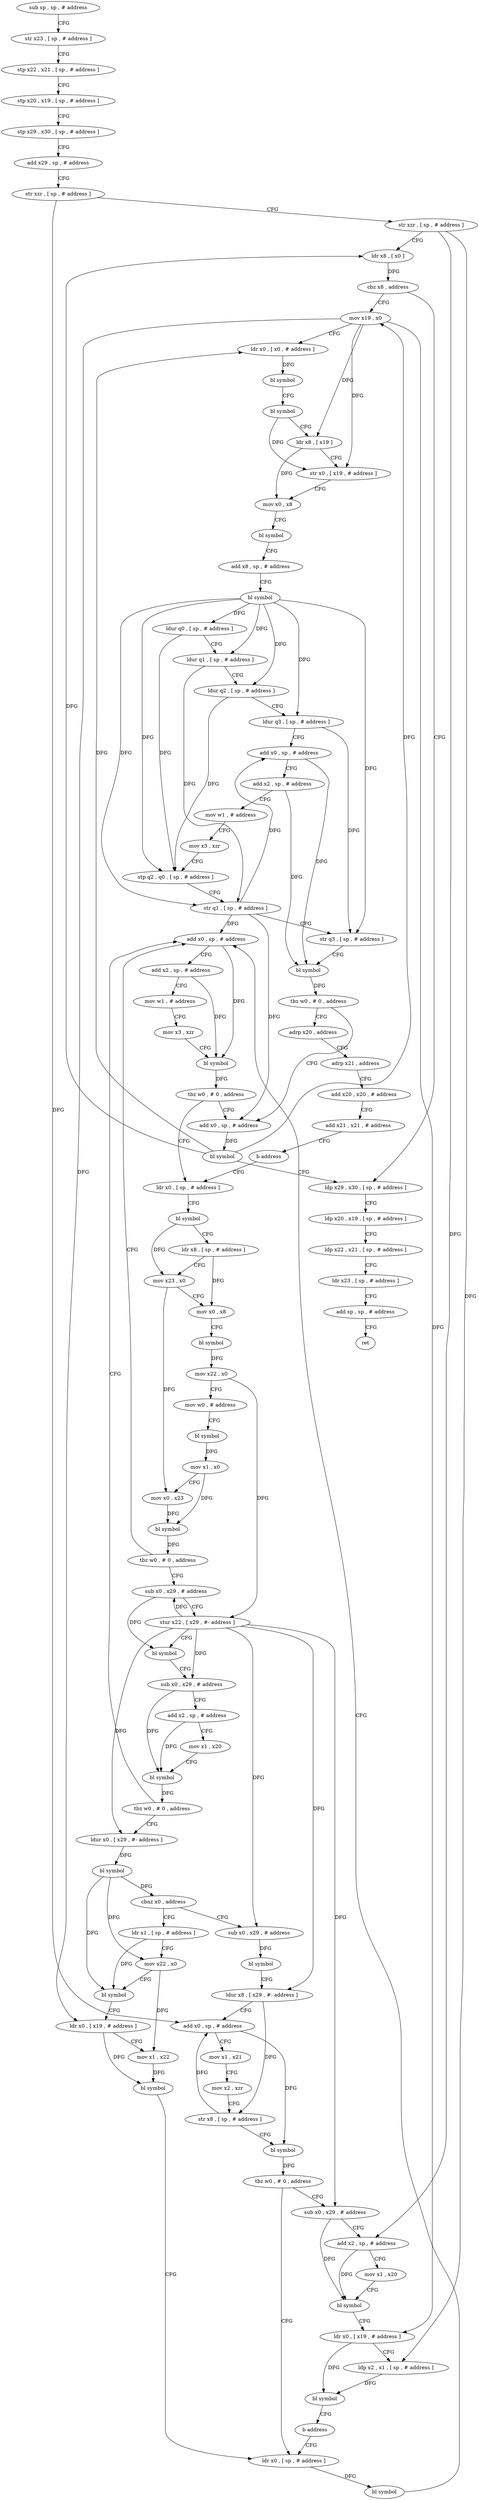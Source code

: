 digraph "func" {
"81096" [label = "sub sp , sp , # address" ]
"81100" [label = "str x23 , [ sp , # address ]" ]
"81104" [label = "stp x22 , x21 , [ sp , # address ]" ]
"81108" [label = "stp x20 , x19 , [ sp , # address ]" ]
"81112" [label = "stp x29 , x30 , [ sp , # address ]" ]
"81116" [label = "add x29 , sp , # address" ]
"81120" [label = "str xzr , [ sp , # address ]" ]
"81124" [label = "str xzr , [ sp , # address ]" ]
"81128" [label = "ldr x8 , [ x0 ]" ]
"81132" [label = "cbz x8 , address" ]
"81476" [label = "ldp x29 , x30 , [ sp , # address ]" ]
"81136" [label = "mov x19 , x0" ]
"81480" [label = "ldp x20 , x19 , [ sp , # address ]" ]
"81484" [label = "ldp x22 , x21 , [ sp , # address ]" ]
"81488" [label = "ldr x23 , [ sp , # address ]" ]
"81492" [label = "add sp , sp , # address" ]
"81496" [label = "ret" ]
"81140" [label = "ldr x0 , [ x0 , # address ]" ]
"81144" [label = "bl symbol" ]
"81148" [label = "bl symbol" ]
"81152" [label = "ldr x8 , [ x19 ]" ]
"81156" [label = "str x0 , [ x19 , # address ]" ]
"81160" [label = "mov x0 , x8" ]
"81164" [label = "bl symbol" ]
"81168" [label = "add x8 , sp , # address" ]
"81172" [label = "bl symbol" ]
"81176" [label = "ldur q0 , [ sp , # address ]" ]
"81180" [label = "ldur q1 , [ sp , # address ]" ]
"81184" [label = "ldur q2 , [ sp , # address ]" ]
"81188" [label = "ldur q3 , [ sp , # address ]" ]
"81192" [label = "add x0 , sp , # address" ]
"81196" [label = "add x2 , sp , # address" ]
"81200" [label = "mov w1 , # address" ]
"81204" [label = "mov x3 , xzr" ]
"81208" [label = "stp q2 , q0 , [ sp , # address ]" ]
"81212" [label = "str q1 , [ sp , # address ]" ]
"81216" [label = "str q3 , [ sp , # address ]" ]
"81220" [label = "bl symbol" ]
"81224" [label = "tbz w0 , # 0 , address" ]
"81468" [label = "add x0 , sp , # address" ]
"81228" [label = "adrp x20 , address" ]
"81472" [label = "bl symbol" ]
"81232" [label = "adrp x21 , address" ]
"81236" [label = "add x20 , x20 , # address" ]
"81240" [label = "add x21 , x21 , # address" ]
"81244" [label = "b address" ]
"81304" [label = "ldr x0 , [ sp , # address ]" ]
"81308" [label = "bl symbol" ]
"81312" [label = "ldr x8 , [ sp , # address ]" ]
"81316" [label = "mov x23 , x0" ]
"81320" [label = "mov x0 , x8" ]
"81324" [label = "bl symbol" ]
"81328" [label = "mov x22 , x0" ]
"81332" [label = "mov w0 , # address" ]
"81336" [label = "bl symbol" ]
"81340" [label = "mov x1 , x0" ]
"81344" [label = "mov x0 , x23" ]
"81348" [label = "bl symbol" ]
"81352" [label = "tbz w0 , # 0 , address" ]
"81280" [label = "add x0 , sp , # address" ]
"81356" [label = "sub x0 , x29 , # address" ]
"81284" [label = "add x2 , sp , # address" ]
"81288" [label = "mov w1 , # address" ]
"81292" [label = "mov x3 , xzr" ]
"81296" [label = "bl symbol" ]
"81300" [label = "tbz w0 , # 0 , address" ]
"81360" [label = "stur x22 , [ x29 , #- address ]" ]
"81364" [label = "bl symbol" ]
"81368" [label = "sub x0 , x29 , # address" ]
"81372" [label = "add x2 , sp , # address" ]
"81376" [label = "mov x1 , x20" ]
"81380" [label = "bl symbol" ]
"81384" [label = "tbz w0 , # 0 , address" ]
"81388" [label = "ldur x0 , [ x29 , #- address ]" ]
"81392" [label = "bl symbol" ]
"81396" [label = "cbnz x0 , address" ]
"81248" [label = "ldr x1 , [ sp , # address ]" ]
"81400" [label = "sub x0 , x29 , # address" ]
"81252" [label = "mov x22 , x0" ]
"81256" [label = "bl symbol" ]
"81260" [label = "ldr x0 , [ x19 , # address ]" ]
"81264" [label = "mov x1 , x22" ]
"81268" [label = "bl symbol" ]
"81272" [label = "ldr x0 , [ sp , # address ]" ]
"81404" [label = "bl symbol" ]
"81408" [label = "ldur x8 , [ x29 , #- address ]" ]
"81412" [label = "add x0 , sp , # address" ]
"81416" [label = "mov x1 , x21" ]
"81420" [label = "mov x2 , xzr" ]
"81424" [label = "str x8 , [ sp , # address ]" ]
"81428" [label = "bl symbol" ]
"81432" [label = "tbz w0 , # 0 , address" ]
"81436" [label = "sub x0 , x29 , # address" ]
"81276" [label = "bl symbol" ]
"81440" [label = "add x2 , sp , # address" ]
"81444" [label = "mov x1 , x20" ]
"81448" [label = "bl symbol" ]
"81452" [label = "ldr x0 , [ x19 , # address ]" ]
"81456" [label = "ldp x2 , x1 , [ sp , # address ]" ]
"81460" [label = "bl symbol" ]
"81464" [label = "b address" ]
"81096" -> "81100" [ label = "CFG" ]
"81100" -> "81104" [ label = "CFG" ]
"81104" -> "81108" [ label = "CFG" ]
"81108" -> "81112" [ label = "CFG" ]
"81112" -> "81116" [ label = "CFG" ]
"81116" -> "81120" [ label = "CFG" ]
"81120" -> "81124" [ label = "CFG" ]
"81120" -> "81412" [ label = "DFG" ]
"81124" -> "81128" [ label = "CFG" ]
"81124" -> "81456" [ label = "DFG" ]
"81124" -> "81440" [ label = "DFG" ]
"81128" -> "81132" [ label = "DFG" ]
"81132" -> "81476" [ label = "CFG" ]
"81132" -> "81136" [ label = "CFG" ]
"81476" -> "81480" [ label = "CFG" ]
"81136" -> "81140" [ label = "CFG" ]
"81136" -> "81152" [ label = "DFG" ]
"81136" -> "81156" [ label = "DFG" ]
"81136" -> "81260" [ label = "DFG" ]
"81136" -> "81452" [ label = "DFG" ]
"81480" -> "81484" [ label = "CFG" ]
"81484" -> "81488" [ label = "CFG" ]
"81488" -> "81492" [ label = "CFG" ]
"81492" -> "81496" [ label = "CFG" ]
"81140" -> "81144" [ label = "DFG" ]
"81144" -> "81148" [ label = "CFG" ]
"81148" -> "81152" [ label = "CFG" ]
"81148" -> "81156" [ label = "DFG" ]
"81152" -> "81156" [ label = "CFG" ]
"81152" -> "81160" [ label = "DFG" ]
"81156" -> "81160" [ label = "CFG" ]
"81160" -> "81164" [ label = "CFG" ]
"81164" -> "81168" [ label = "CFG" ]
"81168" -> "81172" [ label = "CFG" ]
"81172" -> "81176" [ label = "DFG" ]
"81172" -> "81208" [ label = "DFG" ]
"81172" -> "81180" [ label = "DFG" ]
"81172" -> "81212" [ label = "DFG" ]
"81172" -> "81184" [ label = "DFG" ]
"81172" -> "81188" [ label = "DFG" ]
"81172" -> "81216" [ label = "DFG" ]
"81176" -> "81180" [ label = "CFG" ]
"81176" -> "81208" [ label = "DFG" ]
"81180" -> "81184" [ label = "CFG" ]
"81180" -> "81212" [ label = "DFG" ]
"81184" -> "81188" [ label = "CFG" ]
"81184" -> "81208" [ label = "DFG" ]
"81188" -> "81192" [ label = "CFG" ]
"81188" -> "81216" [ label = "DFG" ]
"81192" -> "81196" [ label = "CFG" ]
"81192" -> "81220" [ label = "DFG" ]
"81196" -> "81200" [ label = "CFG" ]
"81196" -> "81220" [ label = "DFG" ]
"81200" -> "81204" [ label = "CFG" ]
"81204" -> "81208" [ label = "CFG" ]
"81208" -> "81212" [ label = "CFG" ]
"81212" -> "81216" [ label = "CFG" ]
"81212" -> "81192" [ label = "DFG" ]
"81212" -> "81468" [ label = "DFG" ]
"81212" -> "81280" [ label = "DFG" ]
"81216" -> "81220" [ label = "CFG" ]
"81220" -> "81224" [ label = "DFG" ]
"81224" -> "81468" [ label = "CFG" ]
"81224" -> "81228" [ label = "CFG" ]
"81468" -> "81472" [ label = "DFG" ]
"81228" -> "81232" [ label = "CFG" ]
"81472" -> "81476" [ label = "CFG" ]
"81472" -> "81128" [ label = "DFG" ]
"81472" -> "81136" [ label = "DFG" ]
"81472" -> "81140" [ label = "DFG" ]
"81232" -> "81236" [ label = "CFG" ]
"81236" -> "81240" [ label = "CFG" ]
"81240" -> "81244" [ label = "CFG" ]
"81244" -> "81304" [ label = "CFG" ]
"81304" -> "81308" [ label = "CFG" ]
"81308" -> "81312" [ label = "CFG" ]
"81308" -> "81316" [ label = "DFG" ]
"81312" -> "81316" [ label = "CFG" ]
"81312" -> "81320" [ label = "DFG" ]
"81316" -> "81320" [ label = "CFG" ]
"81316" -> "81344" [ label = "DFG" ]
"81320" -> "81324" [ label = "CFG" ]
"81324" -> "81328" [ label = "DFG" ]
"81328" -> "81332" [ label = "CFG" ]
"81328" -> "81360" [ label = "DFG" ]
"81332" -> "81336" [ label = "CFG" ]
"81336" -> "81340" [ label = "DFG" ]
"81340" -> "81344" [ label = "CFG" ]
"81340" -> "81348" [ label = "DFG" ]
"81344" -> "81348" [ label = "DFG" ]
"81348" -> "81352" [ label = "DFG" ]
"81352" -> "81280" [ label = "CFG" ]
"81352" -> "81356" [ label = "CFG" ]
"81280" -> "81284" [ label = "CFG" ]
"81280" -> "81296" [ label = "DFG" ]
"81356" -> "81360" [ label = "CFG" ]
"81356" -> "81364" [ label = "DFG" ]
"81284" -> "81288" [ label = "CFG" ]
"81284" -> "81296" [ label = "DFG" ]
"81288" -> "81292" [ label = "CFG" ]
"81292" -> "81296" [ label = "CFG" ]
"81296" -> "81300" [ label = "DFG" ]
"81300" -> "81468" [ label = "CFG" ]
"81300" -> "81304" [ label = "CFG" ]
"81360" -> "81364" [ label = "CFG" ]
"81360" -> "81356" [ label = "DFG" ]
"81360" -> "81388" [ label = "DFG" ]
"81360" -> "81408" [ label = "DFG" ]
"81360" -> "81368" [ label = "DFG" ]
"81360" -> "81400" [ label = "DFG" ]
"81360" -> "81436" [ label = "DFG" ]
"81364" -> "81368" [ label = "CFG" ]
"81368" -> "81372" [ label = "CFG" ]
"81368" -> "81380" [ label = "DFG" ]
"81372" -> "81376" [ label = "CFG" ]
"81372" -> "81380" [ label = "DFG" ]
"81376" -> "81380" [ label = "CFG" ]
"81380" -> "81384" [ label = "DFG" ]
"81384" -> "81280" [ label = "CFG" ]
"81384" -> "81388" [ label = "CFG" ]
"81388" -> "81392" [ label = "DFG" ]
"81392" -> "81396" [ label = "DFG" ]
"81392" -> "81252" [ label = "DFG" ]
"81392" -> "81256" [ label = "DFG" ]
"81396" -> "81248" [ label = "CFG" ]
"81396" -> "81400" [ label = "CFG" ]
"81248" -> "81252" [ label = "CFG" ]
"81248" -> "81256" [ label = "DFG" ]
"81400" -> "81404" [ label = "DFG" ]
"81252" -> "81256" [ label = "CFG" ]
"81252" -> "81264" [ label = "DFG" ]
"81256" -> "81260" [ label = "CFG" ]
"81260" -> "81264" [ label = "CFG" ]
"81260" -> "81268" [ label = "DFG" ]
"81264" -> "81268" [ label = "DFG" ]
"81268" -> "81272" [ label = "CFG" ]
"81272" -> "81276" [ label = "DFG" ]
"81404" -> "81408" [ label = "CFG" ]
"81408" -> "81412" [ label = "CFG" ]
"81408" -> "81424" [ label = "DFG" ]
"81412" -> "81416" [ label = "CFG" ]
"81412" -> "81428" [ label = "DFG" ]
"81416" -> "81420" [ label = "CFG" ]
"81420" -> "81424" [ label = "CFG" ]
"81424" -> "81428" [ label = "CFG" ]
"81424" -> "81412" [ label = "DFG" ]
"81428" -> "81432" [ label = "DFG" ]
"81432" -> "81272" [ label = "CFG" ]
"81432" -> "81436" [ label = "CFG" ]
"81436" -> "81440" [ label = "CFG" ]
"81436" -> "81448" [ label = "DFG" ]
"81276" -> "81280" [ label = "CFG" ]
"81440" -> "81444" [ label = "CFG" ]
"81440" -> "81448" [ label = "DFG" ]
"81444" -> "81448" [ label = "CFG" ]
"81448" -> "81452" [ label = "CFG" ]
"81452" -> "81456" [ label = "CFG" ]
"81452" -> "81460" [ label = "DFG" ]
"81456" -> "81460" [ label = "DFG" ]
"81460" -> "81464" [ label = "CFG" ]
"81464" -> "81272" [ label = "CFG" ]
}
